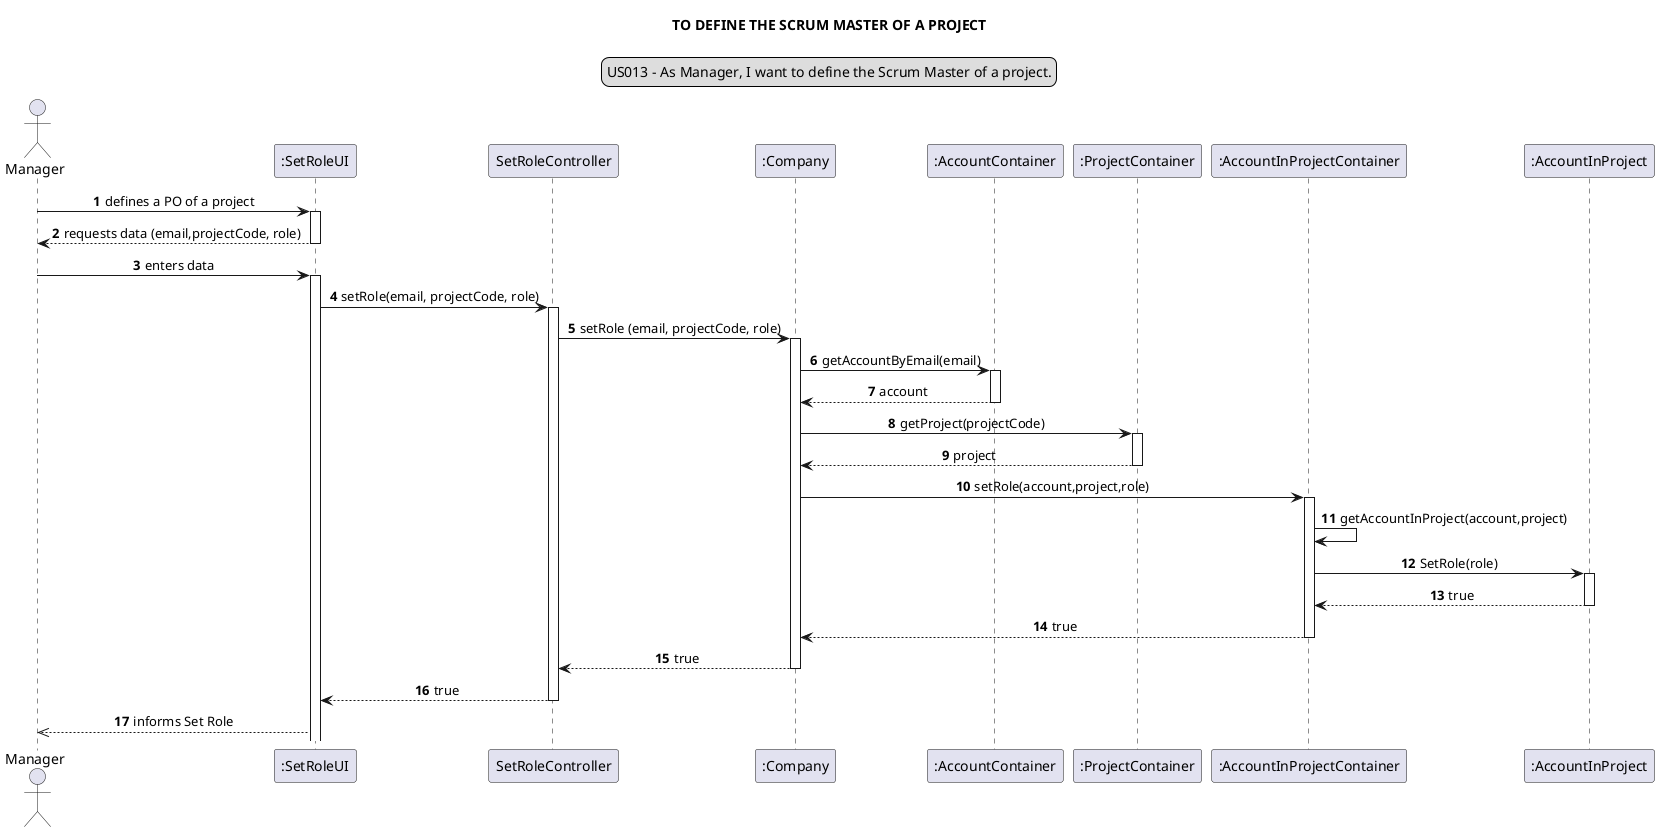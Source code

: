 

@startuml
'https://plantuml.com/class-diagram
skinparam sequenceMessageAlign center
title TO DEFINE THE SCRUM MASTER OF A PROJECT
legend top
US013 - As Manager, I want to define the Scrum Master of a project.
end legend
autonumber

actor Manager
participant ":SetRoleUI" as ui
participant "SetRoleController" as controller
participant ":Company" as company
participant ":AccountContainer" as acccontainer
participant ":ProjectContainer" as pcontainer
participant ":AccountInProjectContainer" as accinprojcont
participant ":AccountInProject" as accinproj


Manager -> ui:  defines a PO of a project
activate ui
Manager <-- ui:  requests data (email,projectCode, role)
deactivate ui
Manager -> ui:  enters data
activate ui
ui -> controller: setRole(email, projectCode, role)
activate controller
controller -> company: setRole (email, projectCode, role)
activate company
company -> acccontainer: getAccountByEmail(email)
activate acccontainer
company <-- acccontainer: account
deactivate acccontainer
company -> pcontainer: getProject(projectCode)
activate pcontainer
company <-- pcontainer: project
deactivate pcontainer
company -> accinprojcont: setRole(account,project,role)
activate accinprojcont
accinprojcont -> accinprojcont : getAccountInProject(account,project)
accinprojcont -> accinproj: SetRole(role)
activate accinproj
accinproj --> accinprojcont: true

deactivate accinproj
accinprojcont --> company: true
deactivate accinprojcont
company --> controller : true
deactivate company
controller --> ui: true
deactivate controller
ui -->> Manager: informs Set Role


@enduml



